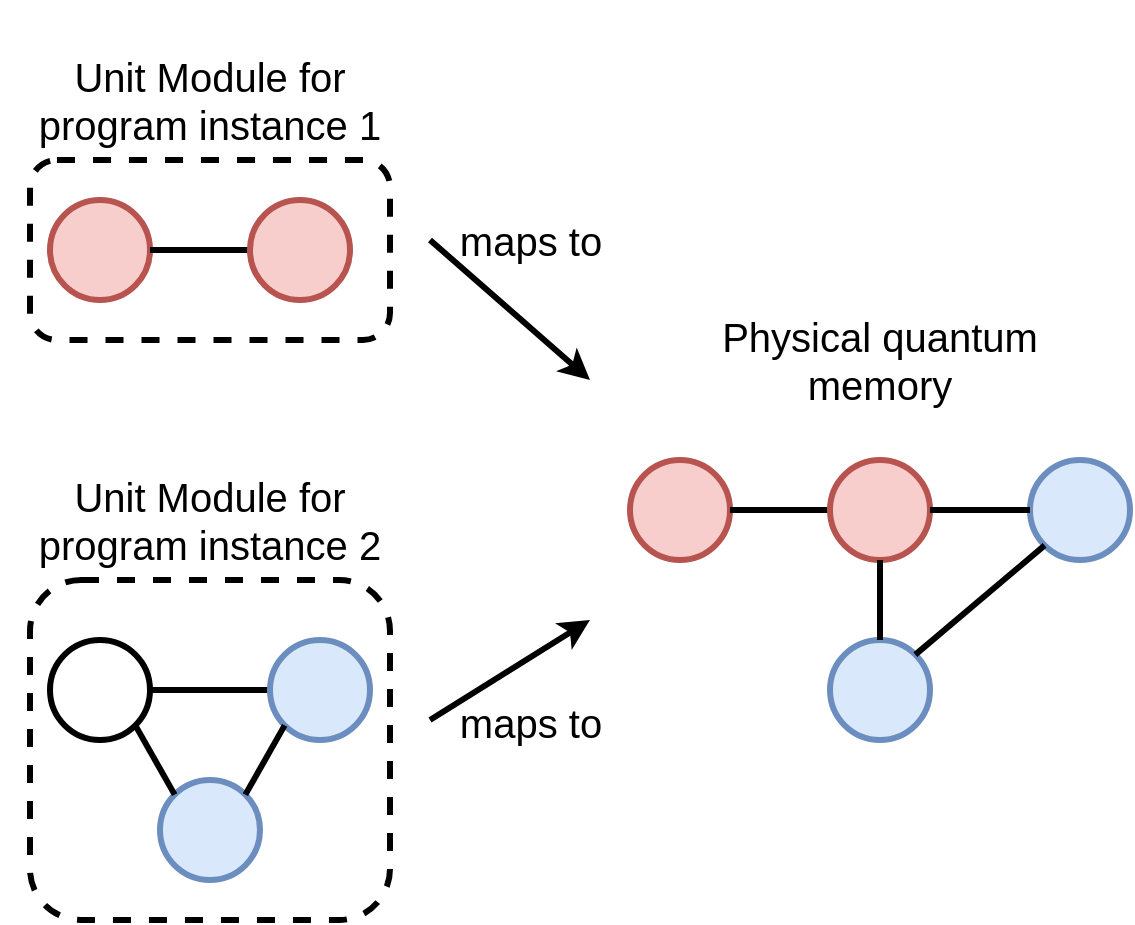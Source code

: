 <mxfile>
    <diagram id="nNK-QWxg1qZOuJqetSAr" name="Page-1">
        <mxGraphModel dx="780" dy="679" grid="1" gridSize="10" guides="1" tooltips="1" connect="1" arrows="1" fold="1" page="1" pageScale="1" pageWidth="850" pageHeight="1100" math="0" shadow="0">
            <root>
                <mxCell id="0"/>
                <mxCell id="1" parent="0"/>
                <mxCell id="21" value="" style="rounded=1;whiteSpace=wrap;html=1;strokeWidth=3;fillColor=none;dashed=1;" vertex="1" parent="1">
                    <mxGeometry x="60" y="180" width="180" height="90" as="geometry"/>
                </mxCell>
                <mxCell id="33" value="Unit Module for program instance 1" style="text;html=1;strokeColor=none;fillColor=none;align=center;verticalAlign=middle;whiteSpace=wrap;rounded=0;dashed=1;strokeWidth=3;fontSize=20;" vertex="1" parent="1">
                    <mxGeometry x="45" y="100" width="210" height="100" as="geometry"/>
                </mxCell>
                <mxCell id="34" value="Unit Module for program instance 2" style="text;html=1;strokeColor=none;fillColor=none;align=center;verticalAlign=middle;whiteSpace=wrap;rounded=0;dashed=1;strokeWidth=3;fontSize=20;" vertex="1" parent="1">
                    <mxGeometry x="45" y="310" width="210" height="100" as="geometry"/>
                </mxCell>
                <mxCell id="35" value="" style="group" vertex="1" connectable="0" parent="1">
                    <mxGeometry x="360" y="330" width="250" height="140" as="geometry"/>
                </mxCell>
                <mxCell id="2" value="" style="ellipse;whiteSpace=wrap;html=1;aspect=fixed;strokeWidth=3;fillColor=#f8cecc;strokeColor=#b85450;" vertex="1" parent="35">
                    <mxGeometry width="50" height="50" as="geometry"/>
                </mxCell>
                <mxCell id="10" style="edgeStyle=none;html=1;exitX=0;exitY=0.5;exitDx=0;exitDy=0;entryX=1;entryY=0.5;entryDx=0;entryDy=0;strokeWidth=3;endArrow=none;endFill=0;" edge="1" parent="35" source="4" target="2">
                    <mxGeometry relative="1" as="geometry"/>
                </mxCell>
                <mxCell id="4" value="" style="ellipse;whiteSpace=wrap;html=1;aspect=fixed;strokeWidth=3;fillColor=#f8cecc;strokeColor=#b85450;" vertex="1" parent="35">
                    <mxGeometry x="100" width="50" height="50" as="geometry"/>
                </mxCell>
                <mxCell id="5" value="" style="ellipse;whiteSpace=wrap;html=1;aspect=fixed;strokeWidth=3;fillColor=#dae8fc;strokeColor=#6c8ebf;" vertex="1" parent="35">
                    <mxGeometry x="100" y="90" width="50" height="50" as="geometry"/>
                </mxCell>
                <mxCell id="7" style="edgeStyle=none;html=1;exitX=0.5;exitY=1;exitDx=0;exitDy=0;entryX=0.5;entryY=0;entryDx=0;entryDy=0;endArrow=none;endFill=0;strokeWidth=3;" edge="1" parent="35" source="4" target="5">
                    <mxGeometry relative="1" as="geometry"/>
                </mxCell>
                <mxCell id="6" value="" style="ellipse;whiteSpace=wrap;html=1;aspect=fixed;strokeWidth=3;fillColor=#dae8fc;strokeColor=#6c8ebf;" vertex="1" parent="35">
                    <mxGeometry x="200" width="50" height="50" as="geometry"/>
                </mxCell>
                <mxCell id="9" style="edgeStyle=none;html=1;exitX=1;exitY=0.5;exitDx=0;exitDy=0;entryX=0;entryY=0.5;entryDx=0;entryDy=0;strokeWidth=3;endArrow=none;endFill=0;" edge="1" parent="35" source="4" target="6">
                    <mxGeometry relative="1" as="geometry"/>
                </mxCell>
                <mxCell id="8" style="edgeStyle=none;html=1;exitX=1;exitY=0;exitDx=0;exitDy=0;entryX=0;entryY=1;entryDx=0;entryDy=0;strokeWidth=3;endArrow=none;endFill=0;" edge="1" parent="35" source="5" target="6">
                    <mxGeometry relative="1" as="geometry"/>
                </mxCell>
                <mxCell id="37" value="" style="group" vertex="1" connectable="0" parent="1">
                    <mxGeometry x="70" y="200" width="250" height="50" as="geometry"/>
                </mxCell>
                <mxCell id="11" value="" style="ellipse;whiteSpace=wrap;html=1;aspect=fixed;strokeWidth=3;fillColor=#f8cecc;strokeColor=#b85450;" vertex="1" parent="37">
                    <mxGeometry width="50" height="50" as="geometry"/>
                </mxCell>
                <mxCell id="13" style="edgeStyle=none;html=1;exitX=0;exitY=0.5;exitDx=0;exitDy=0;entryX=1;entryY=0.5;entryDx=0;entryDy=0;strokeWidth=3;endArrow=none;endFill=0;" edge="1" parent="37" source="14" target="11">
                    <mxGeometry relative="1" as="geometry"/>
                </mxCell>
                <mxCell id="14" value="" style="ellipse;whiteSpace=wrap;html=1;aspect=fixed;strokeWidth=3;fillColor=#f8cecc;strokeColor=#b85450;" vertex="1" parent="37">
                    <mxGeometry x="100" width="50" height="50" as="geometry"/>
                </mxCell>
                <mxCell id="38" value="Physical quantum memory" style="text;html=1;strokeColor=none;fillColor=none;align=center;verticalAlign=middle;whiteSpace=wrap;rounded=0;dashed=1;strokeWidth=3;fontSize=20;" vertex="1" parent="1">
                    <mxGeometry x="380" y="230" width="210" height="100" as="geometry"/>
                </mxCell>
                <mxCell id="23" value="" style="rounded=1;whiteSpace=wrap;html=1;strokeWidth=3;fillColor=none;dashed=1;" vertex="1" parent="1">
                    <mxGeometry x="60" y="390" width="180" height="170" as="geometry"/>
                </mxCell>
                <mxCell id="24" value="" style="ellipse;whiteSpace=wrap;html=1;aspect=fixed;strokeWidth=3;" vertex="1" parent="1">
                    <mxGeometry x="70" y="420" width="50" height="50" as="geometry"/>
                </mxCell>
                <mxCell id="25" style="edgeStyle=none;html=1;exitX=0;exitY=0.5;exitDx=0;exitDy=0;entryX=1;entryY=0.5;entryDx=0;entryDy=0;strokeWidth=3;endArrow=none;endFill=0;" edge="1" parent="1" source="27" target="24">
                    <mxGeometry relative="1" as="geometry"/>
                </mxCell>
                <mxCell id="27" value="" style="ellipse;whiteSpace=wrap;html=1;aspect=fixed;strokeWidth=3;fillColor=#dae8fc;strokeColor=#6c8ebf;" vertex="1" parent="1">
                    <mxGeometry x="180" y="420" width="50" height="50" as="geometry"/>
                </mxCell>
                <mxCell id="28" value="" style="ellipse;whiteSpace=wrap;html=1;aspect=fixed;strokeWidth=3;fillColor=#dae8fc;strokeColor=#6c8ebf;" vertex="1" parent="1">
                    <mxGeometry x="125" y="490" width="50" height="50" as="geometry"/>
                </mxCell>
                <mxCell id="26" style="edgeStyle=none;html=1;exitX=0;exitY=1;exitDx=0;exitDy=0;entryX=1;entryY=0;entryDx=0;entryDy=0;strokeWidth=3;endArrow=none;endFill=0;" edge="1" parent="1" source="27" target="28">
                    <mxGeometry relative="1" as="geometry"/>
                </mxCell>
                <mxCell id="32" style="edgeStyle=none;html=1;exitX=1;exitY=1;exitDx=0;exitDy=0;entryX=0;entryY=0;entryDx=0;entryDy=0;strokeWidth=3;endArrow=none;endFill=0;" edge="1" parent="1" source="24" target="28">
                    <mxGeometry relative="1" as="geometry">
                        <mxPoint x="300" y="455" as="sourcePoint"/>
                        <mxPoint x="170" y="535" as="targetPoint"/>
                    </mxGeometry>
                </mxCell>
                <mxCell id="42" value="maps to" style="endArrow=classic;html=1;strokeWidth=3;fontSize=20;labelBackgroundColor=none;" edge="1" parent="1">
                    <mxGeometry x="-0.292" y="33" width="50" height="50" relative="1" as="geometry">
                        <mxPoint x="260" y="220" as="sourcePoint"/>
                        <mxPoint x="340" y="290" as="targetPoint"/>
                        <mxPoint as="offset"/>
                    </mxGeometry>
                </mxCell>
                <mxCell id="44" value="maps to" style="endArrow=classic;html=1;strokeWidth=3;fontSize=20;labelBackgroundColor=none;" edge="1" parent="1">
                    <mxGeometry x="-0.101" y="-26" width="50" height="50" relative="1" as="geometry">
                        <mxPoint x="260" y="460" as="sourcePoint"/>
                        <mxPoint x="340" y="410" as="targetPoint"/>
                        <mxPoint y="1" as="offset"/>
                    </mxGeometry>
                </mxCell>
            </root>
        </mxGraphModel>
    </diagram>
</mxfile>